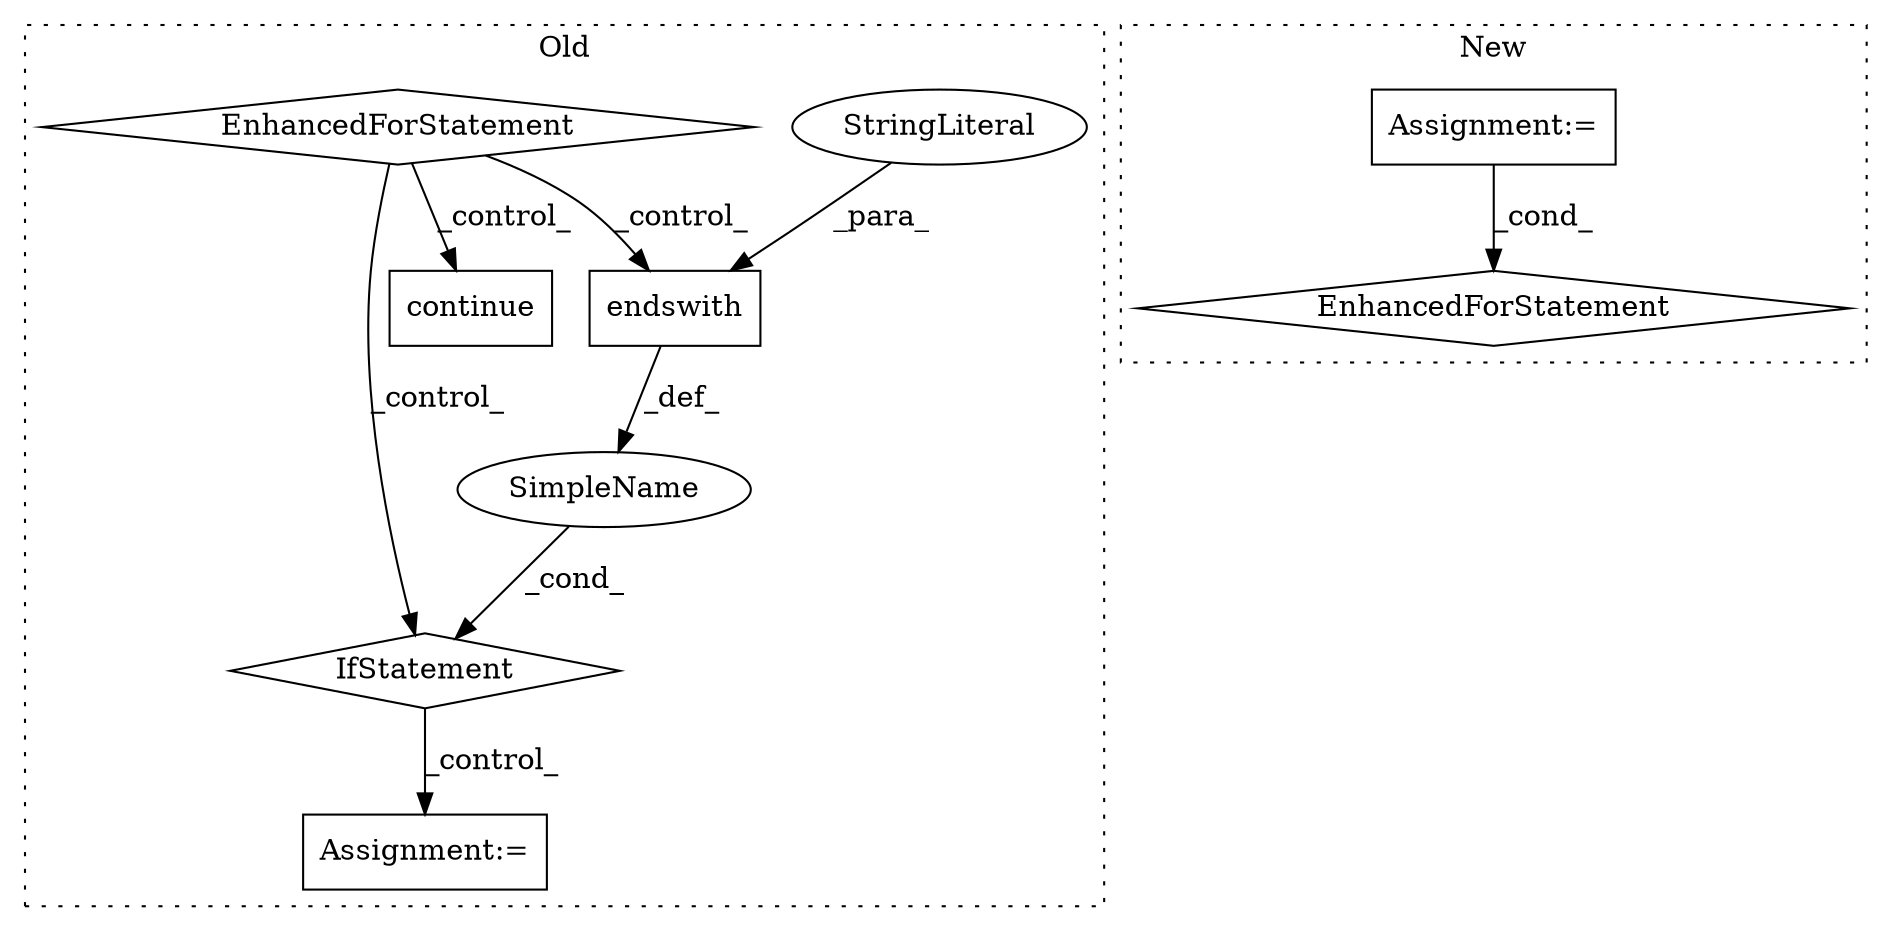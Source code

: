 digraph G {
subgraph cluster0 {
1 [label="endswith" a="32" s="952,966" l="9,1" shape="box"];
3 [label="StringLiteral" a="45" s="961" l="5" shape="ellipse"];
5 [label="IfStatement" a="25" s="939,967" l="4,2" shape="diamond"];
6 [label="EnhancedForStatement" a="70" s="647,760" l="81,2" shape="diamond"];
7 [label="Assignment:=" a="7" s="985" l="1" shape="box"];
8 [label="SimpleName" a="42" s="" l="" shape="ellipse"];
9 [label="continue" a="18" s="826" l="9" shape="box"];
label = "Old";
style="dotted";
}
subgraph cluster1 {
2 [label="EnhancedForStatement" a="70" s="1039,1166" l="53,2" shape="diamond"];
4 [label="Assignment:=" a="7" s="1039,1166" l="53,2" shape="box"];
label = "New";
style="dotted";
}
1 -> 8 [label="_def_"];
3 -> 1 [label="_para_"];
4 -> 2 [label="_cond_"];
5 -> 7 [label="_control_"];
6 -> 1 [label="_control_"];
6 -> 9 [label="_control_"];
6 -> 5 [label="_control_"];
8 -> 5 [label="_cond_"];
}